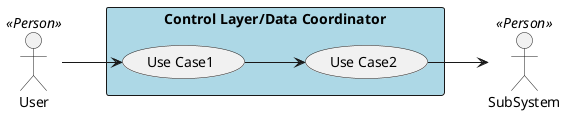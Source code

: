 @startuml

left to right direction

actor :User: <<Person>>
actor :SubSystem: <<Person>>


rectangle "Control Layer/Data Coordinator" #lightBlue {
UseCase UC1  as "Use Case1"
UseCase UC2  as "Use Case2"


User --> UC1
UC1 --> UC2
UC2 --> SubSystem
}

@enduml
